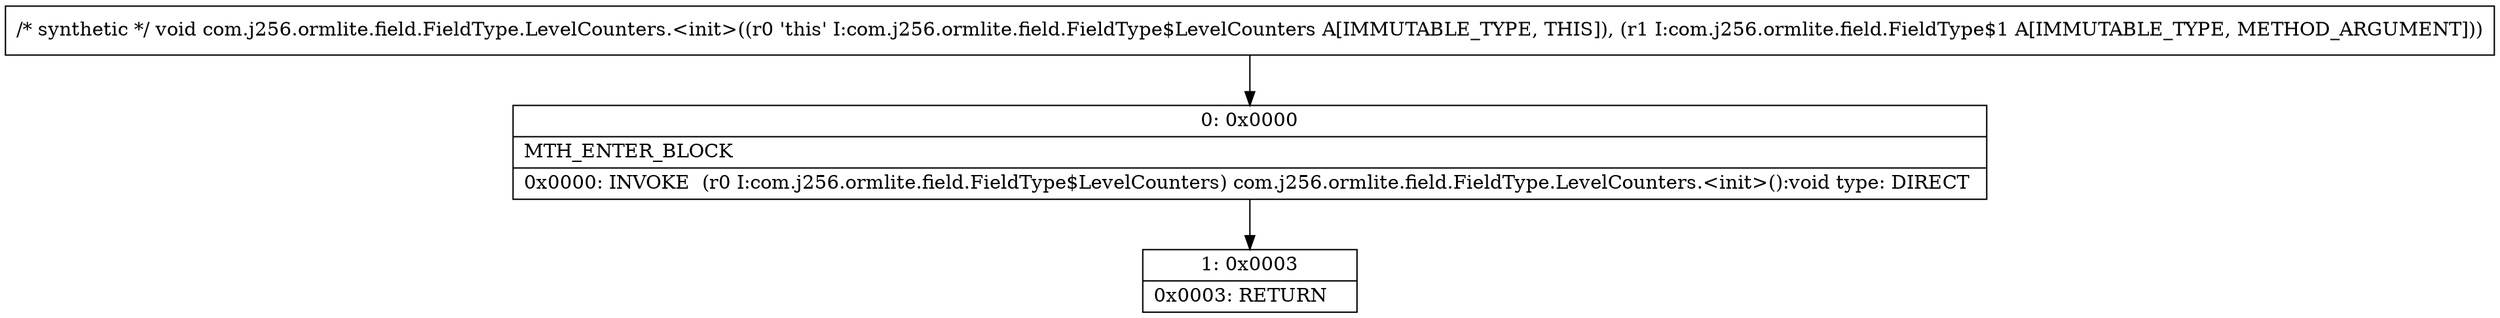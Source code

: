 digraph "CFG forcom.j256.ormlite.field.FieldType.LevelCounters.\<init\>(Lcom\/j256\/ormlite\/field\/FieldType$1;)V" {
Node_0 [shape=record,label="{0\:\ 0x0000|MTH_ENTER_BLOCK\l|0x0000: INVOKE  (r0 I:com.j256.ormlite.field.FieldType$LevelCounters) com.j256.ormlite.field.FieldType.LevelCounters.\<init\>():void type: DIRECT \l}"];
Node_1 [shape=record,label="{1\:\ 0x0003|0x0003: RETURN   \l}"];
MethodNode[shape=record,label="{\/* synthetic *\/ void com.j256.ormlite.field.FieldType.LevelCounters.\<init\>((r0 'this' I:com.j256.ormlite.field.FieldType$LevelCounters A[IMMUTABLE_TYPE, THIS]), (r1 I:com.j256.ormlite.field.FieldType$1 A[IMMUTABLE_TYPE, METHOD_ARGUMENT])) }"];
MethodNode -> Node_0;
Node_0 -> Node_1;
}

